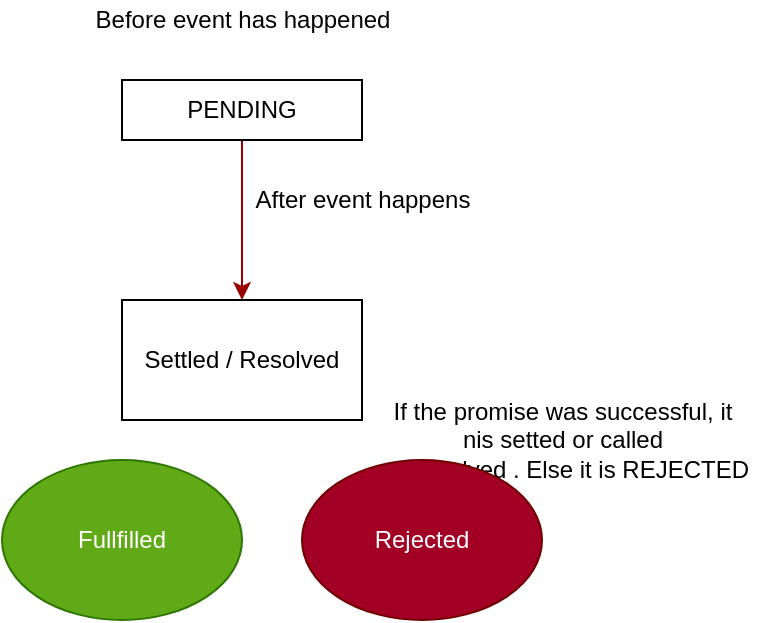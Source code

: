 <mxfile version="13.1.3">
    <diagram id="6hGFLwfOUW9BJ-s0fimq" name="Page-1">
        <mxGraphModel dx="478" dy="534" grid="1" gridSize="10" guides="1" tooltips="1" connect="1" arrows="1" fold="1" page="1" pageScale="1" pageWidth="827" pageHeight="1169" math="0" shadow="0">
            <root>
                <mxCell id="0"/>
                <mxCell id="1" parent="0"/>
                <mxCell id="4" style="edgeStyle=orthogonalEdgeStyle;rounded=0;orthogonalLoop=1;jettySize=auto;html=1;strokeColor=#990000;" edge="1" parent="1" source="2">
                    <mxGeometry relative="1" as="geometry">
                        <mxPoint x="200" y="230" as="targetPoint"/>
                    </mxGeometry>
                </mxCell>
                <mxCell id="2" value="PENDING&lt;br&gt;" style="whiteSpace=wrap;html=1;" vertex="1" parent="1">
                    <mxGeometry x="140" y="120" width="120" height="30" as="geometry"/>
                </mxCell>
                <mxCell id="5" value="Settled / Resolved" style="whiteSpace=wrap;html=1;" vertex="1" parent="1">
                    <mxGeometry x="140" y="230" width="120" height="60" as="geometry"/>
                </mxCell>
                <mxCell id="6" value="After event happens" style="text;html=1;resizable=0;autosize=1;align=center;verticalAlign=middle;points=[];fillColor=none;strokeColor=none;rounded=0;direction=south;" vertex="1" parent="1">
                    <mxGeometry x="250" y="120" width="20" height="120" as="geometry"/>
                </mxCell>
                <mxCell id="9" value="Before event has happened" style="text;html=1;resizable=0;autosize=1;align=center;verticalAlign=middle;points=[];fillColor=none;strokeColor=none;rounded=0;" vertex="1" parent="1">
                    <mxGeometry x="120" y="80" width="160" height="20" as="geometry"/>
                </mxCell>
                <mxCell id="11" value="If the promise was successful, it &lt;br&gt;nis setted or called&lt;br&gt;&amp;nbsp;as resolved . Else it is REJECTED" style="text;html=1;resizable=0;autosize=1;align=center;verticalAlign=middle;points=[];fillColor=none;strokeColor=none;rounded=0;" vertex="1" parent="1">
                    <mxGeometry x="260" y="275" width="200" height="50" as="geometry"/>
                </mxCell>
                <mxCell id="12" value="Fullfilled" style="ellipse;whiteSpace=wrap;html=1;fillColor=#60a917;strokeColor=#2D7600;fontColor=#ffffff;" vertex="1" parent="1">
                    <mxGeometry x="80" y="310" width="120" height="80" as="geometry"/>
                </mxCell>
                <mxCell id="13" value="Rejected" style="ellipse;whiteSpace=wrap;html=1;fillColor=#a20025;strokeColor=#6F0000;fontColor=#ffffff;" vertex="1" parent="1">
                    <mxGeometry x="230" y="310" width="120" height="80" as="geometry"/>
                </mxCell>
            </root>
        </mxGraphModel>
    </diagram>
</mxfile>